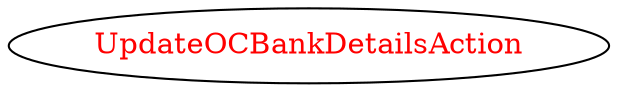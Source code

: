 digraph dependencyGraph {
 concentrate=true;
 ranksep="2.0";
 rankdir="LR"; 
 splines="ortho";
"UpdateOCBankDetailsAction" [fontcolor="red"];
}